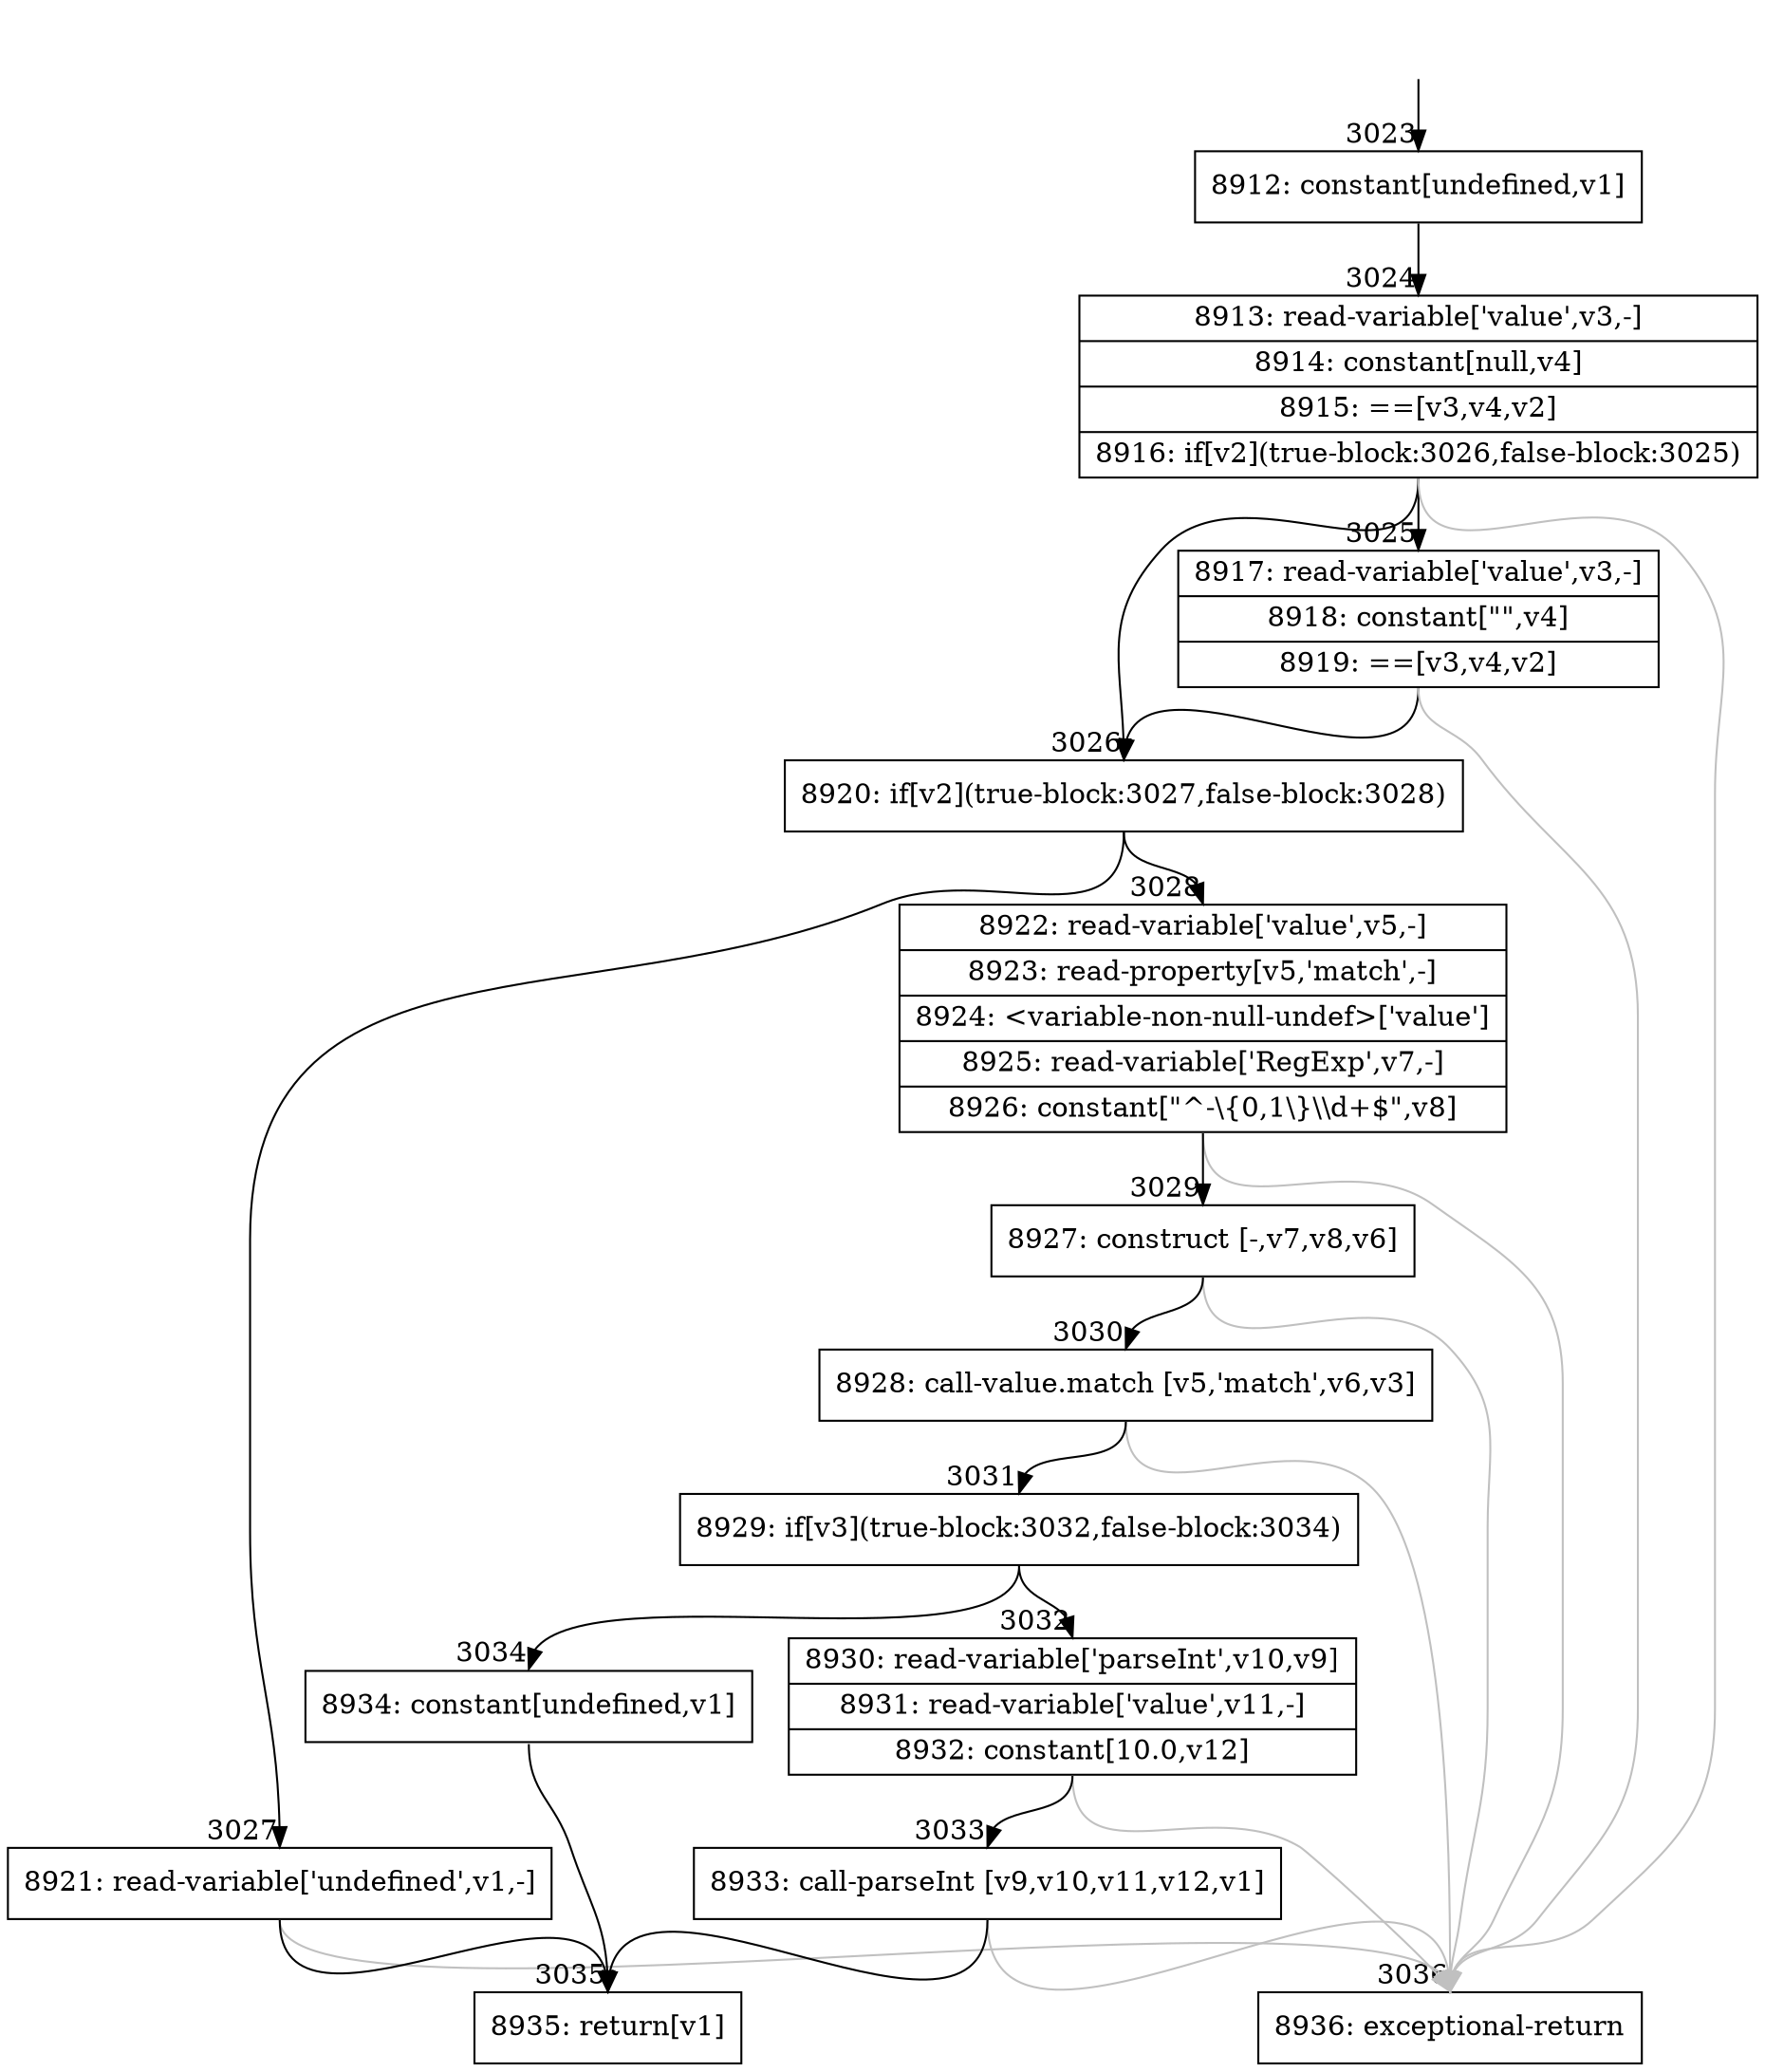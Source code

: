 digraph {
rankdir="TD"
BB_entry329[shape=none,label=""];
BB_entry329 -> BB3023 [tailport=s, headport=n, headlabel="    3023"]
BB3023 [shape=record label="{8912: constant[undefined,v1]}" ] 
BB3023 -> BB3024 [tailport=s, headport=n, headlabel="      3024"]
BB3024 [shape=record label="{8913: read-variable['value',v3,-]|8914: constant[null,v4]|8915: ==[v3,v4,v2]|8916: if[v2](true-block:3026,false-block:3025)}" ] 
BB3024 -> BB3026 [tailport=s, headport=n, headlabel="      3026"]
BB3024 -> BB3025 [tailport=s, headport=n, headlabel="      3025"]
BB3024 -> BB3036 [tailport=s, headport=n, color=gray, headlabel="      3036"]
BB3025 [shape=record label="{8917: read-variable['value',v3,-]|8918: constant[\"\",v4]|8919: ==[v3,v4,v2]}" ] 
BB3025 -> BB3026 [tailport=s, headport=n]
BB3025 -> BB3036 [tailport=s, headport=n, color=gray]
BB3026 [shape=record label="{8920: if[v2](true-block:3027,false-block:3028)}" ] 
BB3026 -> BB3027 [tailport=s, headport=n, headlabel="      3027"]
BB3026 -> BB3028 [tailport=s, headport=n, headlabel="      3028"]
BB3027 [shape=record label="{8921: read-variable['undefined',v1,-]}" ] 
BB3027 -> BB3035 [tailport=s, headport=n, headlabel="      3035"]
BB3027 -> BB3036 [tailport=s, headport=n, color=gray]
BB3028 [shape=record label="{8922: read-variable['value',v5,-]|8923: read-property[v5,'match',-]|8924: \<variable-non-null-undef\>['value']|8925: read-variable['RegExp',v7,-]|8926: constant[\"^-\\\{0,1\\\}\\\\d+$\",v8]}" ] 
BB3028 -> BB3029 [tailport=s, headport=n, headlabel="      3029"]
BB3028 -> BB3036 [tailport=s, headport=n, color=gray]
BB3029 [shape=record label="{8927: construct [-,v7,v8,v6]}" ] 
BB3029 -> BB3030 [tailport=s, headport=n, headlabel="      3030"]
BB3029 -> BB3036 [tailport=s, headport=n, color=gray]
BB3030 [shape=record label="{8928: call-value.match [v5,'match',v6,v3]}" ] 
BB3030 -> BB3031 [tailport=s, headport=n, headlabel="      3031"]
BB3030 -> BB3036 [tailport=s, headport=n, color=gray]
BB3031 [shape=record label="{8929: if[v3](true-block:3032,false-block:3034)}" ] 
BB3031 -> BB3032 [tailport=s, headport=n, headlabel="      3032"]
BB3031 -> BB3034 [tailport=s, headport=n, headlabel="      3034"]
BB3032 [shape=record label="{8930: read-variable['parseInt',v10,v9]|8931: read-variable['value',v11,-]|8932: constant[10.0,v12]}" ] 
BB3032 -> BB3033 [tailport=s, headport=n, headlabel="      3033"]
BB3032 -> BB3036 [tailport=s, headport=n, color=gray]
BB3033 [shape=record label="{8933: call-parseInt [v9,v10,v11,v12,v1]}" ] 
BB3033 -> BB3035 [tailport=s, headport=n]
BB3033 -> BB3036 [tailport=s, headport=n, color=gray]
BB3034 [shape=record label="{8934: constant[undefined,v1]}" ] 
BB3034 -> BB3035 [tailport=s, headport=n]
BB3035 [shape=record label="{8935: return[v1]}" ] 
BB3036 [shape=record label="{8936: exceptional-return}" ] 
//#$~ 3492
}
